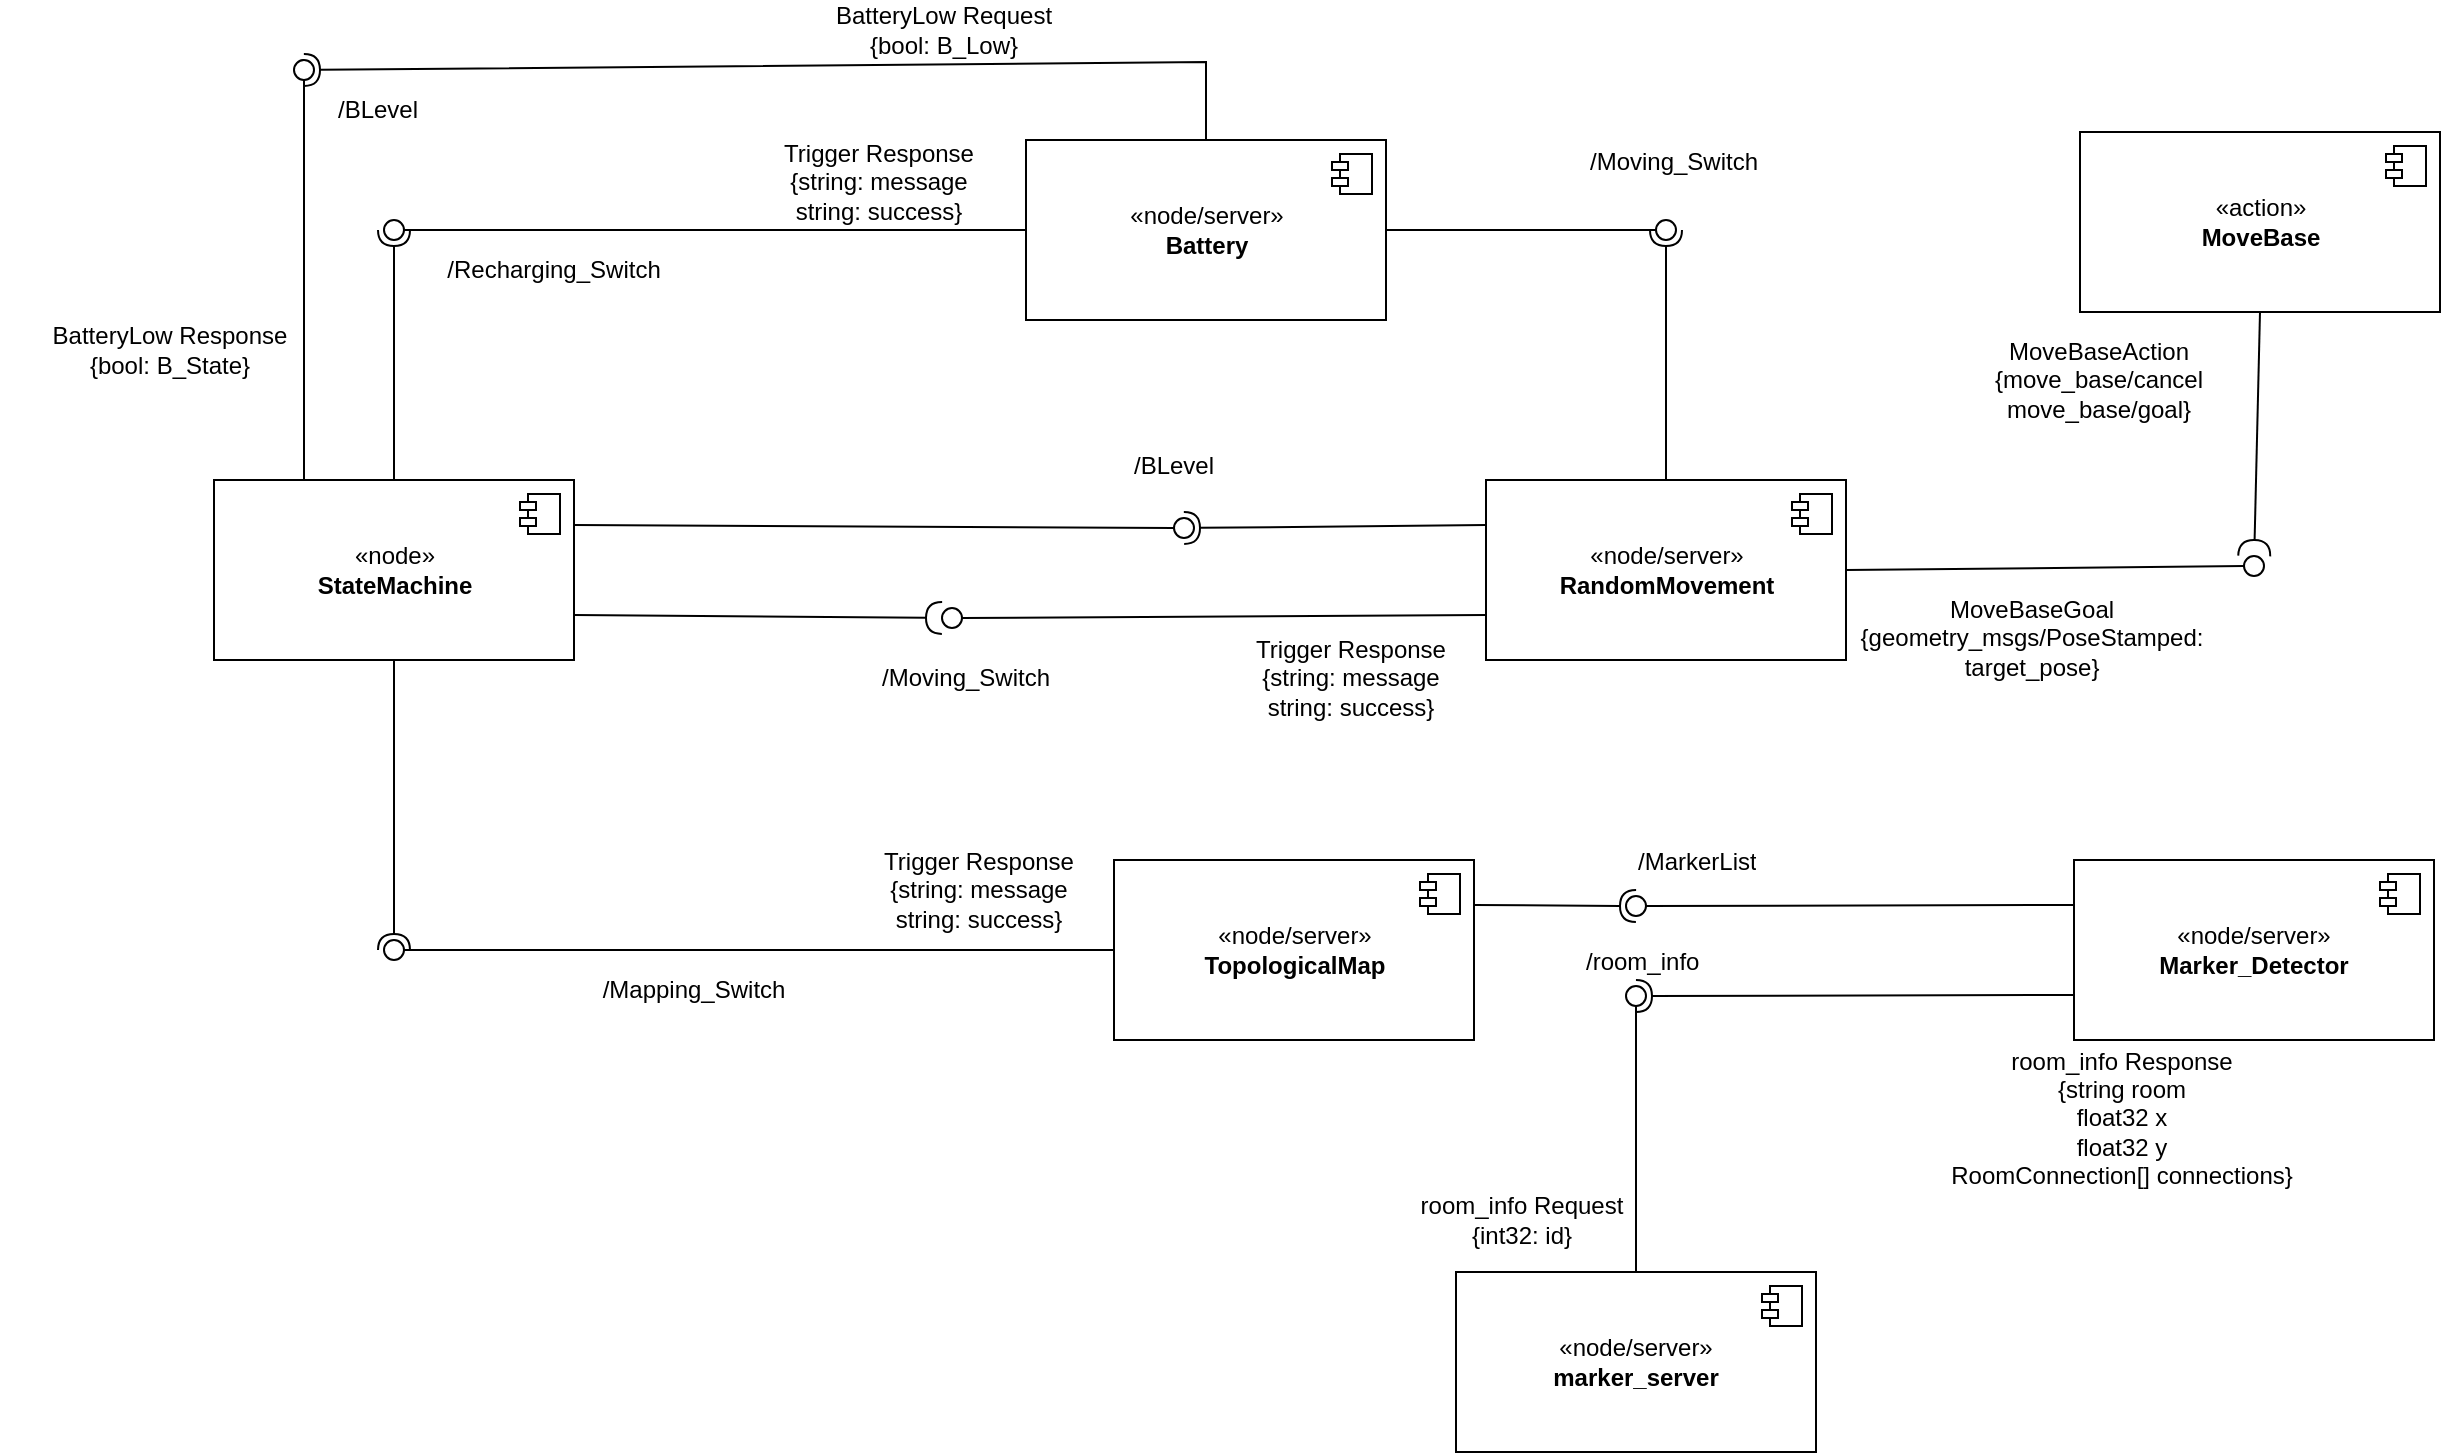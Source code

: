<mxfile version="21.2.1" type="device">
  <diagram name="Page-1" id="c4acf3e9-155e-7222-9cf6-157b1a14988f">
    <mxGraphModel dx="2150" dy="902" grid="0" gridSize="10" guides="1" tooltips="1" connect="1" arrows="1" fold="1" page="0" pageScale="1" pageWidth="850" pageHeight="1100" background="none" math="0" shadow="0">
      <root>
        <mxCell id="0" />
        <mxCell id="1" parent="0" />
        <mxCell id="wqTgKvf0Hke-WxFlnZDf-1" value="«node»&lt;br&gt;&lt;b&gt;StateMachine&lt;/b&gt;" style="html=1;dropTarget=0;" parent="1" vertex="1">
          <mxGeometry x="50" y="330" width="180" height="90" as="geometry" />
        </mxCell>
        <mxCell id="wqTgKvf0Hke-WxFlnZDf-2" value="" style="shape=module;jettyWidth=8;jettyHeight=4;" parent="wqTgKvf0Hke-WxFlnZDf-1" vertex="1">
          <mxGeometry x="1" width="20" height="20" relative="1" as="geometry">
            <mxPoint x="-27" y="7" as="offset" />
          </mxGeometry>
        </mxCell>
        <mxCell id="wqTgKvf0Hke-WxFlnZDf-3" value="«node/server»&lt;br&gt;&lt;b&gt;Battery&lt;/b&gt;" style="html=1;dropTarget=0;" parent="1" vertex="1">
          <mxGeometry x="456" y="160" width="180" height="90" as="geometry" />
        </mxCell>
        <mxCell id="wqTgKvf0Hke-WxFlnZDf-4" value="" style="shape=module;jettyWidth=8;jettyHeight=4;" parent="wqTgKvf0Hke-WxFlnZDf-3" vertex="1">
          <mxGeometry x="1" width="20" height="20" relative="1" as="geometry">
            <mxPoint x="-27" y="7" as="offset" />
          </mxGeometry>
        </mxCell>
        <mxCell id="wqTgKvf0Hke-WxFlnZDf-5" value="«node/server»&lt;br&gt;&lt;b&gt;RandomMovement&lt;/b&gt;" style="html=1;dropTarget=0;" parent="1" vertex="1">
          <mxGeometry x="686" y="330" width="180" height="90" as="geometry" />
        </mxCell>
        <mxCell id="wqTgKvf0Hke-WxFlnZDf-6" value="" style="shape=module;jettyWidth=8;jettyHeight=4;" parent="wqTgKvf0Hke-WxFlnZDf-5" vertex="1">
          <mxGeometry x="1" width="20" height="20" relative="1" as="geometry">
            <mxPoint x="-27" y="7" as="offset" />
          </mxGeometry>
        </mxCell>
        <mxCell id="wqTgKvf0Hke-WxFlnZDf-7" value="«node/server»&lt;br&gt;&lt;b&gt;TopologicalMap&lt;/b&gt;" style="html=1;dropTarget=0;" parent="1" vertex="1">
          <mxGeometry x="500" y="520" width="180" height="90" as="geometry" />
        </mxCell>
        <mxCell id="wqTgKvf0Hke-WxFlnZDf-8" value="" style="shape=module;jettyWidth=8;jettyHeight=4;" parent="wqTgKvf0Hke-WxFlnZDf-7" vertex="1">
          <mxGeometry x="1" width="20" height="20" relative="1" as="geometry">
            <mxPoint x="-27" y="7" as="offset" />
          </mxGeometry>
        </mxCell>
        <mxCell id="wqTgKvf0Hke-WxFlnZDf-23" value="/Moving_Switch" style="text;html=1;strokeColor=none;fillColor=none;align=center;verticalAlign=middle;whiteSpace=wrap;rounded=0;" parent="1" vertex="1">
          <mxGeometry x="396" y="414" width="60" height="30" as="geometry" />
        </mxCell>
        <mxCell id="wqTgKvf0Hke-WxFlnZDf-24" value="/Mapping_Switch" style="text;html=1;strokeColor=none;fillColor=none;align=center;verticalAlign=middle;whiteSpace=wrap;rounded=0;" parent="1" vertex="1">
          <mxGeometry x="260" y="570" width="60" height="30" as="geometry" />
        </mxCell>
        <mxCell id="wqTgKvf0Hke-WxFlnZDf-33" value="/Recharging_Switch" style="text;html=1;strokeColor=none;fillColor=none;align=center;verticalAlign=middle;whiteSpace=wrap;rounded=0;" parent="1" vertex="1">
          <mxGeometry x="190" y="210" width="60" height="30" as="geometry" />
        </mxCell>
        <mxCell id="wqTgKvf0Hke-WxFlnZDf-34" value="" style="rounded=0;orthogonalLoop=1;jettySize=auto;html=1;endArrow=none;endFill=0;sketch=0;sourcePerimeterSpacing=0;targetPerimeterSpacing=0;exitX=0;exitY=0.5;exitDx=0;exitDy=0;" parent="1" source="wqTgKvf0Hke-WxFlnZDf-3" target="wqTgKvf0Hke-WxFlnZDf-36" edge="1">
          <mxGeometry relative="1" as="geometry">
            <mxPoint x="230" y="225" as="sourcePoint" />
            <mxPoint x="160" y="205" as="targetPoint" />
          </mxGeometry>
        </mxCell>
        <mxCell id="wqTgKvf0Hke-WxFlnZDf-35" value="" style="rounded=0;orthogonalLoop=1;jettySize=auto;html=1;endArrow=halfCircle;endFill=0;entryX=0.5;entryY=0.5;endSize=6;strokeWidth=1;sketch=0;exitX=0.5;exitY=0;exitDx=0;exitDy=0;" parent="1" source="wqTgKvf0Hke-WxFlnZDf-1" target="wqTgKvf0Hke-WxFlnZDf-36" edge="1">
          <mxGeometry relative="1" as="geometry">
            <mxPoint x="270" y="225" as="sourcePoint" />
          </mxGeometry>
        </mxCell>
        <mxCell id="wqTgKvf0Hke-WxFlnZDf-36" value="" style="ellipse;whiteSpace=wrap;html=1;align=center;aspect=fixed;resizable=0;points=[];outlineConnect=0;sketch=0;" parent="1" vertex="1">
          <mxGeometry x="135" y="200" width="10" height="10" as="geometry" />
        </mxCell>
        <mxCell id="wqTgKvf0Hke-WxFlnZDf-37" value="" style="rounded=0;orthogonalLoop=1;jettySize=auto;html=1;endArrow=none;endFill=0;sketch=0;sourcePerimeterSpacing=0;targetPerimeterSpacing=0;exitX=0;exitY=0.5;exitDx=0;exitDy=0;" parent="1" source="wqTgKvf0Hke-WxFlnZDf-7" target="wqTgKvf0Hke-WxFlnZDf-39" edge="1">
          <mxGeometry relative="1" as="geometry">
            <mxPoint x="130" y="530" as="sourcePoint" />
            <Array as="points" />
          </mxGeometry>
        </mxCell>
        <mxCell id="wqTgKvf0Hke-WxFlnZDf-38" value="" style="rounded=0;orthogonalLoop=1;jettySize=auto;html=1;endArrow=halfCircle;endFill=0;endSize=6;strokeWidth=1;sketch=0;" parent="1" source="wqTgKvf0Hke-WxFlnZDf-1" edge="1">
          <mxGeometry relative="1" as="geometry">
            <mxPoint x="400" y="640" as="sourcePoint" />
            <mxPoint x="140" y="565" as="targetPoint" />
          </mxGeometry>
        </mxCell>
        <mxCell id="wqTgKvf0Hke-WxFlnZDf-39" value="" style="ellipse;whiteSpace=wrap;html=1;align=center;aspect=fixed;resizable=0;points=[];outlineConnect=0;sketch=0;" parent="1" vertex="1">
          <mxGeometry x="135" y="560" width="10" height="10" as="geometry" />
        </mxCell>
        <mxCell id="wqTgKvf0Hke-WxFlnZDf-41" value="" style="rounded=0;orthogonalLoop=1;jettySize=auto;html=1;endArrow=halfCircle;endFill=0;endSize=6;strokeWidth=1;sketch=0;exitX=1;exitY=0.75;exitDx=0;exitDy=0;" parent="1" source="wqTgKvf0Hke-WxFlnZDf-1" edge="1" target="wqTgKvf0Hke-WxFlnZDf-42">
          <mxGeometry relative="1" as="geometry">
            <mxPoint x="380" y="375" as="sourcePoint" />
            <mxPoint x="425" y="418" as="targetPoint" />
          </mxGeometry>
        </mxCell>
        <mxCell id="wqTgKvf0Hke-WxFlnZDf-44" value="Trigger Response {string: message&lt;br&gt;string: success}" style="text;html=1;strokeColor=none;fillColor=none;align=center;verticalAlign=middle;whiteSpace=wrap;rounded=0;" parent="1" vertex="1">
          <mxGeometry x="315" y="166" width="135" height="30" as="geometry" />
        </mxCell>
        <mxCell id="wqTgKvf0Hke-WxFlnZDf-45" value="Trigger Response {string: message&lt;br&gt;string: success}" style="text;html=1;strokeColor=none;fillColor=none;align=center;verticalAlign=middle;whiteSpace=wrap;rounded=0;" parent="1" vertex="1">
          <mxGeometry x="551" y="414" width="135" height="30" as="geometry" />
        </mxCell>
        <mxCell id="wqTgKvf0Hke-WxFlnZDf-46" value="Trigger Response {string: message&lt;br&gt;string: success}" style="text;html=1;strokeColor=none;fillColor=none;align=center;verticalAlign=middle;whiteSpace=wrap;rounded=0;" parent="1" vertex="1">
          <mxGeometry x="365" y="520" width="135" height="30" as="geometry" />
        </mxCell>
        <mxCell id="wqTgKvf0Hke-WxFlnZDf-51" value="" style="rounded=0;orthogonalLoop=1;jettySize=auto;html=1;endArrow=none;endFill=0;sketch=0;targetPerimeterSpacing=0;exitX=0.25;exitY=0;exitDx=0;exitDy=0;startArrow=none;" parent="1" source="wqTgKvf0Hke-WxFlnZDf-53" edge="1">
          <mxGeometry relative="1" as="geometry">
            <mxPoint x="80" y="135" as="sourcePoint" />
            <mxPoint x="95" y="120" as="targetPoint" />
          </mxGeometry>
        </mxCell>
        <mxCell id="wqTgKvf0Hke-WxFlnZDf-52" value="" style="rounded=0;orthogonalLoop=1;jettySize=auto;html=1;endArrow=halfCircle;endFill=0;entryX=0.5;entryY=0.5;endSize=6;strokeWidth=1;sketch=0;exitX=0.5;exitY=0;exitDx=0;exitDy=0;" parent="1" source="wqTgKvf0Hke-WxFlnZDf-3" target="wqTgKvf0Hke-WxFlnZDf-53" edge="1">
          <mxGeometry relative="1" as="geometry">
            <mxPoint x="600" y="110" as="sourcePoint" />
            <Array as="points">
              <mxPoint x="546" y="121" />
            </Array>
          </mxGeometry>
        </mxCell>
        <mxCell id="wqTgKvf0Hke-WxFlnZDf-53" value="" style="ellipse;whiteSpace=wrap;html=1;align=center;aspect=fixed;resizable=0;points=[];outlineConnect=0;sketch=0;" parent="1" vertex="1">
          <mxGeometry x="90" y="120" width="10" height="10" as="geometry" />
        </mxCell>
        <mxCell id="wqTgKvf0Hke-WxFlnZDf-54" value="" style="rounded=0;orthogonalLoop=1;jettySize=auto;html=1;endArrow=none;endFill=0;sketch=0;sourcePerimeterSpacing=0;exitX=0.25;exitY=0;exitDx=0;exitDy=0;" parent="1" source="wqTgKvf0Hke-WxFlnZDf-1" target="wqTgKvf0Hke-WxFlnZDf-53" edge="1">
          <mxGeometry relative="1" as="geometry">
            <mxPoint x="95" y="330" as="sourcePoint" />
            <mxPoint x="95" y="120" as="targetPoint" />
          </mxGeometry>
        </mxCell>
        <mxCell id="wqTgKvf0Hke-WxFlnZDf-55" value="/BLevel" style="text;html=1;strokeColor=none;fillColor=none;align=center;verticalAlign=middle;whiteSpace=wrap;rounded=0;" parent="1" vertex="1">
          <mxGeometry x="102" y="130" width="60" height="30" as="geometry" />
        </mxCell>
        <mxCell id="wqTgKvf0Hke-WxFlnZDf-56" value="BatteryLow Request &lt;br&gt;{bool: B_Low}" style="text;html=1;strokeColor=none;fillColor=none;align=center;verticalAlign=middle;whiteSpace=wrap;rounded=0;" parent="1" vertex="1">
          <mxGeometry x="330" y="90" width="170" height="30" as="geometry" />
        </mxCell>
        <mxCell id="wqTgKvf0Hke-WxFlnZDf-57" value="BatteryLow Response &lt;br&gt;{bool: B_State}" style="text;html=1;strokeColor=none;fillColor=none;align=center;verticalAlign=middle;whiteSpace=wrap;rounded=0;" parent="1" vertex="1">
          <mxGeometry x="-57" y="250" width="170" height="30" as="geometry" />
        </mxCell>
        <mxCell id="wqTgKvf0Hke-WxFlnZDf-59" style="edgeStyle=orthogonalEdgeStyle;rounded=0;orthogonalLoop=1;jettySize=auto;html=1;exitX=0.5;exitY=1;exitDx=0;exitDy=0;" parent="1" edge="1">
          <mxGeometry relative="1" as="geometry">
            <mxPoint x="297.5" y="414" as="sourcePoint" />
            <mxPoint x="297.5" y="414" as="targetPoint" />
          </mxGeometry>
        </mxCell>
        <mxCell id="wqTgKvf0Hke-WxFlnZDf-42" value="" style="ellipse;whiteSpace=wrap;html=1;align=center;aspect=fixed;resizable=0;points=[];outlineConnect=0;sketch=0;" parent="1" vertex="1">
          <mxGeometry x="414" y="394" width="10" height="10" as="geometry" />
        </mxCell>
        <mxCell id="wqTgKvf0Hke-WxFlnZDf-60" value="" style="rounded=0;orthogonalLoop=1;jettySize=auto;html=1;endArrow=none;endFill=0;sketch=0;sourcePerimeterSpacing=0;exitX=0;exitY=0.75;exitDx=0;exitDy=0;" parent="1" source="wqTgKvf0Hke-WxFlnZDf-5" target="wqTgKvf0Hke-WxFlnZDf-42" edge="1">
          <mxGeometry relative="1" as="geometry">
            <mxPoint x="603" y="375" as="sourcePoint" />
            <mxPoint x="360" y="375" as="targetPoint" />
          </mxGeometry>
        </mxCell>
        <mxCell id="0YkDw1qAYSZLUIixR1Lk-1" value="«action»&lt;br&gt;&lt;b&gt;MoveBase&lt;/b&gt;" style="html=1;dropTarget=0;" parent="1" vertex="1">
          <mxGeometry x="983" y="156" width="180" height="90" as="geometry" />
        </mxCell>
        <mxCell id="0YkDw1qAYSZLUIixR1Lk-2" value="" style="shape=module;jettyWidth=8;jettyHeight=4;" parent="0YkDw1qAYSZLUIixR1Lk-1" vertex="1">
          <mxGeometry x="1" width="20" height="20" relative="1" as="geometry">
            <mxPoint x="-27" y="7" as="offset" />
          </mxGeometry>
        </mxCell>
        <mxCell id="0YkDw1qAYSZLUIixR1Lk-9" value="MoveBaseAction&lt;br&gt;{move_base/cancel&lt;br&gt;move_base/goal}" style="text;html=1;strokeColor=none;fillColor=none;align=center;verticalAlign=middle;whiteSpace=wrap;rounded=0;" parent="1" vertex="1">
          <mxGeometry x="910" y="255" width="165" height="49" as="geometry" />
        </mxCell>
        <mxCell id="0YkDw1qAYSZLUIixR1Lk-10" value="MoveBaseGoal&lt;br&gt;{geometry_msgs/PoseStamped: target_pose}" style="text;html=1;strokeColor=none;fillColor=none;align=center;verticalAlign=middle;whiteSpace=wrap;rounded=0;" parent="1" vertex="1">
          <mxGeometry x="893" y="394" width="132" height="30" as="geometry" />
        </mxCell>
        <mxCell id="2FuOQ5vKBuSiO6dnHXw2-1" value="«node/server»&lt;br&gt;&lt;b&gt;Marker_Detector&lt;/b&gt;" style="html=1;dropTarget=0;whiteSpace=wrap;" vertex="1" parent="1">
          <mxGeometry x="980" y="520" width="180" height="90" as="geometry" />
        </mxCell>
        <mxCell id="2FuOQ5vKBuSiO6dnHXw2-2" value="" style="shape=module;jettyWidth=8;jettyHeight=4;" vertex="1" parent="2FuOQ5vKBuSiO6dnHXw2-1">
          <mxGeometry x="1" width="20" height="20" relative="1" as="geometry">
            <mxPoint x="-27" y="7" as="offset" />
          </mxGeometry>
        </mxCell>
        <mxCell id="2FuOQ5vKBuSiO6dnHXw2-18" value="" style="rounded=0;orthogonalLoop=1;jettySize=auto;html=1;endArrow=none;endFill=0;sketch=0;sourcePerimeterSpacing=0;targetPerimeterSpacing=0;exitX=0.5;exitY=0;exitDx=0;exitDy=0;" edge="1" target="2FuOQ5vKBuSiO6dnHXw2-20" parent="1" source="2FuOQ5vKBuSiO6dnHXw2-28">
          <mxGeometry relative="1" as="geometry">
            <mxPoint x="761" y="718" as="sourcePoint" />
          </mxGeometry>
        </mxCell>
        <mxCell id="2FuOQ5vKBuSiO6dnHXw2-19" value="" style="rounded=0;orthogonalLoop=1;jettySize=auto;html=1;endArrow=halfCircle;endFill=0;entryX=0.5;entryY=0.5;endSize=6;strokeWidth=1;sketch=0;exitX=0;exitY=0.75;exitDx=0;exitDy=0;" edge="1" target="2FuOQ5vKBuSiO6dnHXw2-20" parent="1" source="2FuOQ5vKBuSiO6dnHXw2-1">
          <mxGeometry relative="1" as="geometry">
            <mxPoint x="601" y="517" as="sourcePoint" />
          </mxGeometry>
        </mxCell>
        <mxCell id="2FuOQ5vKBuSiO6dnHXw2-20" value="" style="ellipse;whiteSpace=wrap;html=1;align=center;aspect=fixed;resizable=0;points=[];outlineConnect=0;sketch=0;" vertex="1" parent="1">
          <mxGeometry x="756" y="583" width="10" height="10" as="geometry" />
        </mxCell>
        <mxCell id="2FuOQ5vKBuSiO6dnHXw2-21" value="room_info Response&lt;br&gt;{string room&lt;div&gt;float32 x&lt;/div&gt;&lt;div&gt;float32 y&lt;/div&gt;&lt;span style=&quot;background-color: initial;&quot;&gt;RoomConnection[] connections&lt;/span&gt;}" style="text;html=1;strokeColor=none;fillColor=none;align=center;verticalAlign=middle;whiteSpace=wrap;rounded=0;" vertex="1" parent="1">
          <mxGeometry x="872" y="634" width="264" height="30" as="geometry" />
        </mxCell>
        <mxCell id="2FuOQ5vKBuSiO6dnHXw2-22" value="room_info Request &lt;br&gt;{int32: id}" style="text;html=1;strokeColor=none;fillColor=none;align=center;verticalAlign=middle;whiteSpace=wrap;rounded=0;" vertex="1" parent="1">
          <mxGeometry x="619" y="685" width="170" height="30" as="geometry" />
        </mxCell>
        <mxCell id="2FuOQ5vKBuSiO6dnHXw2-27" value="" style="rounded=0;orthogonalLoop=1;jettySize=auto;html=1;endArrow=none;endFill=0;sketch=0;sourcePerimeterSpacing=0;targetPerimeterSpacing=0;exitX=1;exitY=0.5;exitDx=0;exitDy=0;" edge="1" parent="1" source="wqTgKvf0Hke-WxFlnZDf-5" target="0YkDw1qAYSZLUIixR1Lk-5">
          <mxGeometry relative="1" as="geometry">
            <mxPoint x="783" y="375" as="sourcePoint" />
            <mxPoint x="882" y="373" as="targetPoint" />
          </mxGeometry>
        </mxCell>
        <mxCell id="2FuOQ5vKBuSiO6dnHXw2-28" value="«node/server»&lt;br&gt;&lt;b&gt;marker_server&lt;/b&gt;" style="html=1;dropTarget=0;whiteSpace=wrap;" vertex="1" parent="1">
          <mxGeometry x="671" y="726" width="180" height="90" as="geometry" />
        </mxCell>
        <mxCell id="2FuOQ5vKBuSiO6dnHXw2-29" value="" style="shape=module;jettyWidth=8;jettyHeight=4;" vertex="1" parent="2FuOQ5vKBuSiO6dnHXw2-28">
          <mxGeometry x="1" width="20" height="20" relative="1" as="geometry">
            <mxPoint x="-27" y="7" as="offset" />
          </mxGeometry>
        </mxCell>
        <mxCell id="2FuOQ5vKBuSiO6dnHXw2-30" value="" style="rounded=0;orthogonalLoop=1;jettySize=auto;html=1;endArrow=none;endFill=0;sketch=0;sourcePerimeterSpacing=0;targetPerimeterSpacing=0;exitX=0;exitY=0.25;exitDx=0;exitDy=0;" edge="1" target="2FuOQ5vKBuSiO6dnHXw2-32" parent="1" source="2FuOQ5vKBuSiO6dnHXw2-1">
          <mxGeometry relative="1" as="geometry">
            <mxPoint x="918" y="485" as="sourcePoint" />
          </mxGeometry>
        </mxCell>
        <mxCell id="2FuOQ5vKBuSiO6dnHXw2-31" value="" style="rounded=0;orthogonalLoop=1;jettySize=auto;html=1;endArrow=halfCircle;endFill=0;entryX=0.5;entryY=0.5;endSize=6;strokeWidth=1;sketch=0;exitX=1;exitY=0.25;exitDx=0;exitDy=0;" edge="1" target="2FuOQ5vKBuSiO6dnHXw2-32" parent="1" source="wqTgKvf0Hke-WxFlnZDf-7">
          <mxGeometry relative="1" as="geometry">
            <mxPoint x="489" y="697" as="sourcePoint" />
          </mxGeometry>
        </mxCell>
        <mxCell id="2FuOQ5vKBuSiO6dnHXw2-32" value="" style="ellipse;whiteSpace=wrap;html=1;align=center;aspect=fixed;resizable=0;points=[];outlineConnect=0;sketch=0;" vertex="1" parent="1">
          <mxGeometry x="756" y="538" width="10" height="10" as="geometry" />
        </mxCell>
        <mxCell id="2FuOQ5vKBuSiO6dnHXw2-34" value="/MarkerList" style="text;strokeColor=none;fillColor=none;align=left;verticalAlign=top;spacingLeft=4;spacingRight=4;overflow=hidden;rotatable=0;points=[[0,0.5],[1,0.5]];portConstraint=eastwest;whiteSpace=wrap;html=1;" vertex="1" parent="1">
          <mxGeometry x="756" y="507" width="100" height="26" as="geometry" />
        </mxCell>
        <mxCell id="2FuOQ5vKBuSiO6dnHXw2-35" value="/room_info" style="text;strokeColor=none;fillColor=none;align=left;verticalAlign=top;spacingLeft=4;spacingRight=4;overflow=hidden;rotatable=0;points=[[0,0.5],[1,0.5]];portConstraint=eastwest;whiteSpace=wrap;html=1;" vertex="1" parent="1">
          <mxGeometry x="730" y="557" width="100" height="26" as="geometry" />
        </mxCell>
        <mxCell id="2FuOQ5vKBuSiO6dnHXw2-37" value="/Moving_Switch" style="text;html=1;strokeColor=none;fillColor=none;align=center;verticalAlign=middle;whiteSpace=wrap;rounded=0;" vertex="1" parent="1">
          <mxGeometry x="750" y="156" width="60" height="30" as="geometry" />
        </mxCell>
        <mxCell id="2FuOQ5vKBuSiO6dnHXw2-38" value="" style="rounded=0;orthogonalLoop=1;jettySize=auto;html=1;endArrow=none;endFill=0;sketch=0;sourcePerimeterSpacing=0;targetPerimeterSpacing=0;exitX=1;exitY=0.5;exitDx=0;exitDy=0;" edge="1" target="2FuOQ5vKBuSiO6dnHXw2-40" parent="1" source="wqTgKvf0Hke-WxFlnZDf-3">
          <mxGeometry relative="1" as="geometry">
            <mxPoint x="708" y="205" as="sourcePoint" />
            <mxPoint x="692" y="205" as="targetPoint" />
          </mxGeometry>
        </mxCell>
        <mxCell id="2FuOQ5vKBuSiO6dnHXw2-39" value="" style="rounded=0;orthogonalLoop=1;jettySize=auto;html=1;endArrow=halfCircle;endFill=0;entryX=0.5;entryY=0.5;endSize=6;strokeWidth=1;sketch=0;exitX=0.5;exitY=0;exitDx=0;exitDy=0;" edge="1" target="2FuOQ5vKBuSiO6dnHXw2-40" parent="1" source="wqTgKvf0Hke-WxFlnZDf-5">
          <mxGeometry relative="1" as="geometry">
            <mxPoint x="679" y="284" as="sourcePoint" />
          </mxGeometry>
        </mxCell>
        <mxCell id="2FuOQ5vKBuSiO6dnHXw2-40" value="" style="ellipse;whiteSpace=wrap;html=1;align=center;aspect=fixed;resizable=0;points=[];outlineConnect=0;sketch=0;" vertex="1" parent="1">
          <mxGeometry x="771" y="200" width="10" height="10" as="geometry" />
        </mxCell>
        <mxCell id="2FuOQ5vKBuSiO6dnHXw2-43" value="" style="rounded=0;orthogonalLoop=1;jettySize=auto;html=1;endArrow=halfCircle;endFill=0;endSize=6;strokeWidth=1;sketch=0;exitX=0.5;exitY=1;exitDx=0;exitDy=0;" edge="1" parent="1" source="0YkDw1qAYSZLUIixR1Lk-1" target="0YkDw1qAYSZLUIixR1Lk-5">
          <mxGeometry relative="1" as="geometry">
            <mxPoint x="882" y="240" as="sourcePoint" />
            <mxPoint x="882" y="375" as="targetPoint" />
          </mxGeometry>
        </mxCell>
        <mxCell id="0YkDw1qAYSZLUIixR1Lk-5" value="" style="ellipse;whiteSpace=wrap;html=1;align=center;aspect=fixed;resizable=0;points=[];outlineConnect=0;sketch=0;" parent="1" vertex="1">
          <mxGeometry x="1065" y="368" width="10" height="10" as="geometry" />
        </mxCell>
        <mxCell id="2FuOQ5vKBuSiO6dnHXw2-45" value="" style="rounded=0;orthogonalLoop=1;jettySize=auto;html=1;endArrow=none;endFill=0;sketch=0;sourcePerimeterSpacing=0;targetPerimeterSpacing=0;exitX=1;exitY=0.25;exitDx=0;exitDy=0;" edge="1" target="2FuOQ5vKBuSiO6dnHXw2-47" parent="1" source="wqTgKvf0Hke-WxFlnZDf-1">
          <mxGeometry relative="1" as="geometry">
            <mxPoint x="286" y="311" as="sourcePoint" />
          </mxGeometry>
        </mxCell>
        <mxCell id="2FuOQ5vKBuSiO6dnHXw2-46" value="" style="rounded=0;orthogonalLoop=1;jettySize=auto;html=1;endArrow=halfCircle;endFill=0;entryX=0.5;entryY=0.5;endSize=6;strokeWidth=1;sketch=0;exitX=0;exitY=0.25;exitDx=0;exitDy=0;" edge="1" target="2FuOQ5vKBuSiO6dnHXw2-47" parent="1" source="wqTgKvf0Hke-WxFlnZDf-5">
          <mxGeometry relative="1" as="geometry">
            <mxPoint x="692" y="377" as="sourcePoint" />
          </mxGeometry>
        </mxCell>
        <mxCell id="2FuOQ5vKBuSiO6dnHXw2-47" value="" style="ellipse;whiteSpace=wrap;html=1;align=center;aspect=fixed;resizable=0;points=[];outlineConnect=0;sketch=0;" vertex="1" parent="1">
          <mxGeometry x="530" y="349" width="10" height="10" as="geometry" />
        </mxCell>
        <mxCell id="2FuOQ5vKBuSiO6dnHXw2-48" value="/BLevel" style="text;html=1;strokeColor=none;fillColor=none;align=center;verticalAlign=middle;whiteSpace=wrap;rounded=0;" vertex="1" parent="1">
          <mxGeometry x="500" y="308" width="60" height="30" as="geometry" />
        </mxCell>
      </root>
    </mxGraphModel>
  </diagram>
</mxfile>
